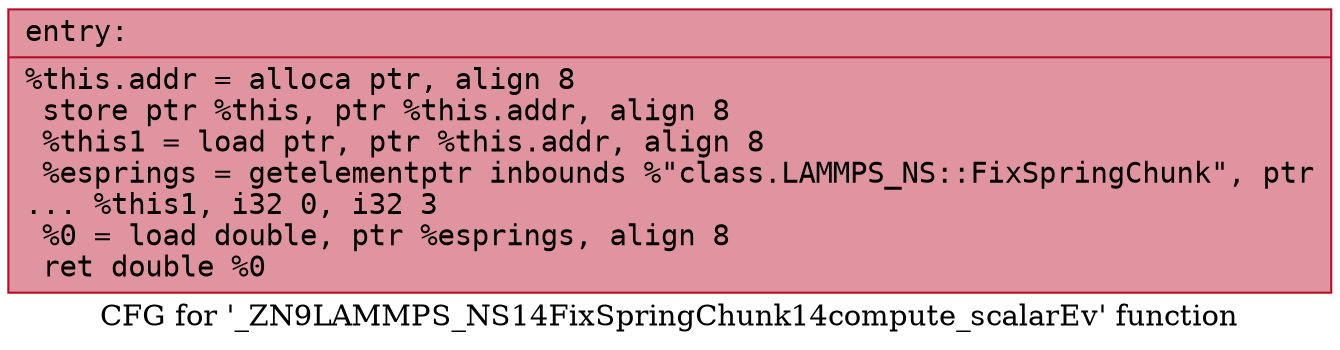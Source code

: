 digraph "CFG for '_ZN9LAMMPS_NS14FixSpringChunk14compute_scalarEv' function" {
	label="CFG for '_ZN9LAMMPS_NS14FixSpringChunk14compute_scalarEv' function";

	Node0x55577bcc2fb0 [shape=record,color="#b70d28ff", style=filled, fillcolor="#b70d2870" fontname="Courier",label="{entry:\l|  %this.addr = alloca ptr, align 8\l  store ptr %this, ptr %this.addr, align 8\l  %this1 = load ptr, ptr %this.addr, align 8\l  %esprings = getelementptr inbounds %\"class.LAMMPS_NS::FixSpringChunk\", ptr\l... %this1, i32 0, i32 3\l  %0 = load double, ptr %esprings, align 8\l  ret double %0\l}"];
}
